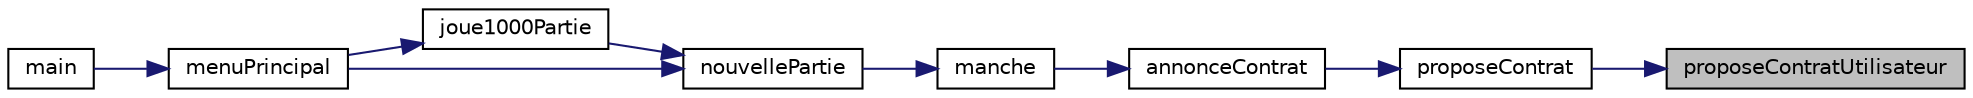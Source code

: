 digraph "proposeContratUtilisateur"
{
 // LATEX_PDF_SIZE
  edge [fontname="Helvetica",fontsize="10",labelfontname="Helvetica",labelfontsize="10"];
  node [fontname="Helvetica",fontsize="10",shape=record];
  rankdir="RL";
  Node1 [label="proposeContratUtilisateur",height=0.2,width=0.4,color="black", fillcolor="grey75", style="filled", fontcolor="black",tooltip="gère le choix du contrat par l'utilisateur"];
  Node1 -> Node2 [dir="back",color="midnightblue",fontsize="10",style="solid"];
  Node2 [label="proposeContrat",height=0.2,width=0.4,color="black", fillcolor="white", style="filled",URL="$general_8h.html#abde08a751131f9afc15de6fc616348f6",tooltip="proposition d'un contrat par un joueur"];
  Node2 -> Node3 [dir="back",color="midnightblue",fontsize="10",style="solid"];
  Node3 [label="annonceContrat",height=0.2,width=0.4,color="black", fillcolor="white", style="filled",URL="$general_8h.html#a6eeea9d2fea8b2c504b0051af39f7c80",tooltip="gÃ¨re l'annonce et la surenchÃ¨re des contats par les joueurs"];
  Node3 -> Node4 [dir="back",color="midnightblue",fontsize="10",style="solid"];
  Node4 [label="manche",height=0.2,width=0.4,color="black", fillcolor="white", style="filled",URL="$general_8h.html#a82e65877686a049b4bee9160af15c97f",tooltip="lancement d'une manche"];
  Node4 -> Node5 [dir="back",color="midnightblue",fontsize="10",style="solid"];
  Node5 [label="nouvellePartie",height=0.2,width=0.4,color="black", fillcolor="white", style="filled",URL="$general_8h.html#a1faac25606ba09c4cdbcf54a142dbe0c",tooltip="lancement d'une nouvelle partie"];
  Node5 -> Node6 [dir="back",color="midnightblue",fontsize="10",style="solid"];
  Node6 [label="joue1000Partie",height=0.2,width=0.4,color="black", fillcolor="white", style="filled",URL="$autre_8h.html#ab8d4df8f4e03f038b98f6d96a2eaefd2",tooltip="joue n partie aves uniquement des ia pour controler si tout ce passe bien et reuceillir des statistiq..."];
  Node6 -> Node7 [dir="back",color="midnightblue",fontsize="10",style="solid"];
  Node7 [label="menuPrincipal",height=0.2,width=0.4,color="black", fillcolor="white", style="filled",URL="$general_8h.html#adfbaa271f44d828c6a42ce7e9affee88",tooltip="fonction qui gÃ¨re le debut de la partie"];
  Node7 -> Node8 [dir="back",color="midnightblue",fontsize="10",style="solid"];
  Node8 [label="main",height=0.2,width=0.4,color="black", fillcolor="white", style="filled",URL="$main_8c.html#a0ddf1224851353fc92bfbff6f499fa97",tooltip="Entrée du programme."];
  Node5 -> Node7 [dir="back",color="midnightblue",fontsize="10",style="solid"];
}
